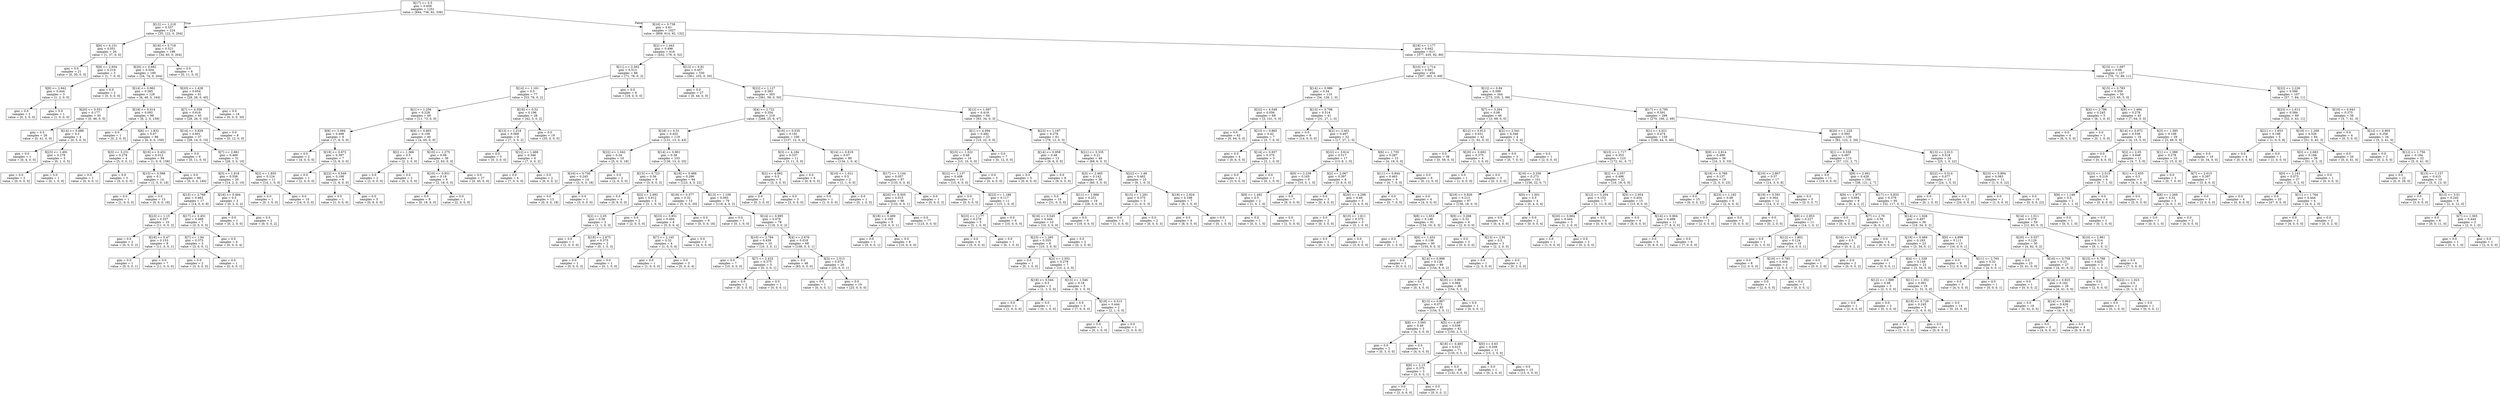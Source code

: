 digraph Tree {
node [shape=box] ;
0 [label="X[17] <= 0.5\ngini = 0.659\nsamples = 1251\nvalue = [844, 736, 92, 336]"] ;
1 [label="X[12] <= 1.218\ngini = 0.557\nsamples = 224\nvalue = [35, 122, 0, 204]"] ;
0 -> 1 [labeldistance=2.5, labelangle=45, headlabel="True"] ;
2 [label="X[6] <= 4.151\ngini = 0.051\nsamples = 26\nvalue = [1, 37, 0, 0]"] ;
1 -> 2 ;
3 [label="gini = 0.0\nsamples = 21\nvalue = [0, 30, 0, 0]"] ;
2 -> 3 ;
4 [label="X[9] <= 2.934\ngini = 0.219\nsamples = 5\nvalue = [1, 7, 0, 0]"] ;
2 -> 4 ;
5 [label="X[8] <= 2.942\ngini = 0.444\nsamples = 3\nvalue = [1, 2, 0, 0]"] ;
4 -> 5 ;
6 [label="gini = 0.0\nsamples = 2\nvalue = [0, 2, 0, 0]"] ;
5 -> 6 ;
7 [label="gini = 0.0\nsamples = 1\nvalue = [1, 0, 0, 0]"] ;
5 -> 7 ;
8 [label="gini = 0.0\nsamples = 2\nvalue = [0, 5, 0, 0]"] ;
4 -> 8 ;
9 [label="X[18] <= 0.718\ngini = 0.521\nsamples = 198\nvalue = [34, 85, 0, 204]"] ;
1 -> 9 ;
10 [label="X[20] <= 0.682\ngini = 0.504\nsamples = 190\nvalue = [34, 74, 0, 204]"] ;
9 -> 10 ;
11 [label="X[14] <= 0.962\ngini = 0.385\nsamples = 129\nvalue = [6, 48, 0, 164]"] ;
10 -> 11 ;
12 [label="X[20] <= 0.551\ngini = 0.177\nsamples = 30\nvalue = [0, 46, 0, 5]"] ;
11 -> 12 ;
13 [label="gini = 0.0\nsamples = 26\nvalue = [0, 41, 0, 0]"] ;
12 -> 13 ;
14 [label="X[14] <= 0.689\ngini = 0.5\nsamples = 4\nvalue = [0, 5, 0, 5]"] ;
12 -> 14 ;
15 [label="gini = 0.0\nsamples = 1\nvalue = [0, 4, 0, 0]"] ;
14 -> 15 ;
16 [label="X[23] <= 1.491\ngini = 0.278\nsamples = 3\nvalue = [0, 1, 0, 5]"] ;
14 -> 16 ;
17 [label="gini = 0.0\nsamples = 2\nvalue = [0, 0, 0, 5]"] ;
16 -> 17 ;
18 [label="gini = 0.0\nsamples = 1\nvalue = [0, 1, 0, 0]"] ;
16 -> 18 ;
19 [label="X[18] <= 0.414\ngini = 0.092\nsamples = 99\nvalue = [6, 2, 0, 159]"] ;
11 -> 19 ;
20 [label="gini = 0.0\nsamples = 1\nvalue = [0, 2, 0, 0]"] ;
19 -> 20 ;
21 [label="X[6] <= 1.832\ngini = 0.07\nsamples = 98\nvalue = [6, 0, 0, 159]"] ;
19 -> 21 ;
22 [label="X[3] <= 3.231\ngini = 0.278\nsamples = 4\nvalue = [5, 0, 0, 1]"] ;
21 -> 22 ;
23 [label="gini = 0.0\nsamples = 1\nvalue = [0, 0, 0, 1]"] ;
22 -> 23 ;
24 [label="gini = 0.0\nsamples = 3\nvalue = [5, 0, 0, 0]"] ;
22 -> 24 ;
25 [label="X[19] <= 0.452\ngini = 0.012\nsamples = 94\nvalue = [1, 0, 0, 158]"] ;
21 -> 25 ;
26 [label="X[15] <= 0.588\ngini = 0.1\nsamples = 14\nvalue = [1, 0, 0, 18]"] ;
25 -> 26 ;
27 [label="gini = 0.0\nsamples = 1\nvalue = [1, 0, 0, 0]"] ;
26 -> 27 ;
28 [label="gini = 0.0\nsamples = 13\nvalue = [0, 0, 0, 18]"] ;
26 -> 28 ;
29 [label="gini = 0.0\nsamples = 80\nvalue = [0, 0, 0, 140]"] ;
25 -> 29 ;
30 [label="X[20] <= 1.428\ngini = 0.654\nsamples = 61\nvalue = [28, 26, 0, 40]"] ;
10 -> 30 ;
31 [label="X[7] <= 4.556\ngini = 0.619\nsamples = 45\nvalue = [28, 26, 0, 10]"] ;
30 -> 31 ;
32 [label="X[14] <= 0.829\ngini = 0.601\nsamples = 37\nvalue = [28, 14, 0, 10]"] ;
31 -> 32 ;
33 [label="gini = 0.0\nsamples = 6\nvalue = [0, 11, 0, 0]"] ;
32 -> 33 ;
34 [label="X[7] <= 2.661\ngini = 0.469\nsamples = 31\nvalue = [28, 3, 0, 10]"] ;
32 -> 34 ;
35 [label="X[5] <= 1.918\ngini = 0.556\nsamples = 20\nvalue = [14, 2, 0, 10]"] ;
34 -> 35 ;
36 [label="X[15] <= 2.768\ngini = 0.463\nsamples = 17\nvalue = [14, 0, 0, 8]"] ;
35 -> 36 ;
37 [label="X[23] <= 1.15\ngini = 0.337\nsamples = 10\nvalue = [11, 0, 0, 3]"] ;
36 -> 37 ;
38 [label="gini = 0.0\nsamples = 2\nvalue = [0, 0, 0, 2]"] ;
37 -> 38 ;
39 [label="X[18] <= 0.47\ngini = 0.153\nsamples = 8\nvalue = [11, 0, 0, 1]"] ;
37 -> 39 ;
40 [label="gini = 0.0\nsamples = 1\nvalue = [0, 0, 0, 1]"] ;
39 -> 40 ;
41 [label="gini = 0.0\nsamples = 7\nvalue = [11, 0, 0, 0]"] ;
39 -> 41 ;
42 [label="X[17] <= 0.451\ngini = 0.469\nsamples = 7\nvalue = [3, 0, 0, 5]"] ;
36 -> 42 ;
43 [label="X[7] <= 1.94\ngini = 0.375\nsamples = 3\nvalue = [3, 0, 0, 1]"] ;
42 -> 43 ;
44 [label="gini = 0.0\nsamples = 2\nvalue = [3, 0, 0, 0]"] ;
43 -> 44 ;
45 [label="gini = 0.0\nsamples = 1\nvalue = [0, 0, 0, 1]"] ;
43 -> 45 ;
46 [label="gini = 0.0\nsamples = 4\nvalue = [0, 0, 0, 4]"] ;
42 -> 46 ;
47 [label="X[16] <= 0.484\ngini = 0.5\nsamples = 3\nvalue = [0, 2, 0, 2]"] ;
35 -> 47 ;
48 [label="gini = 0.0\nsamples = 1\nvalue = [0, 2, 0, 0]"] ;
47 -> 48 ;
49 [label="gini = 0.0\nsamples = 2\nvalue = [0, 0, 0, 2]"] ;
47 -> 49 ;
50 [label="X[2] <= 1.855\ngini = 0.124\nsamples = 11\nvalue = [14, 1, 0, 0]"] ;
34 -> 50 ;
51 [label="gini = 0.0\nsamples = 1\nvalue = [0, 1, 0, 0]"] ;
50 -> 51 ;
52 [label="gini = 0.0\nsamples = 10\nvalue = [14, 0, 0, 0]"] ;
50 -> 52 ;
53 [label="gini = 0.0\nsamples = 8\nvalue = [0, 12, 0, 0]"] ;
31 -> 53 ;
54 [label="gini = 0.0\nsamples = 16\nvalue = [0, 0, 0, 30]"] ;
30 -> 54 ;
55 [label="gini = 0.0\nsamples = 8\nvalue = [0, 11, 0, 0]"] ;
9 -> 55 ;
56 [label="X[16] <= 0.738\ngini = 0.61\nsamples = 1027\nvalue = [809, 614, 92, 132]"] ;
0 -> 56 [labeldistance=2.5, labelangle=-45, headlabel="False"] ;
57 [label="X[2] <= 1.443\ngini = 0.496\nsamples = 416\nvalue = [432, 179, 0, 52]"] ;
56 -> 57 ;
58 [label="X[11] <= 2.392\ngini = 0.513\nsamples = 86\nvalue = [71, 76, 0, 2]"] ;
57 -> 58 ;
59 [label="X[14] <= 1.161\ngini = 0.5\nsamples = 77\nvalue = [53, 76, 0, 2]"] ;
58 -> 59 ;
60 [label="X[1] <= 1.256\ngini = 0.228\nsamples = 49\nvalue = [11, 73, 0, 0]"] ;
59 -> 60 ;
61 [label="X[9] <= 3.094\ngini = 0.498\nsamples = 9\nvalue = [7, 8, 0, 0]"] ;
60 -> 61 ;
62 [label="gini = 0.0\nsamples = 2\nvalue = [4, 0, 0, 0]"] ;
61 -> 62 ;
63 [label="X[19] <= 0.672\ngini = 0.397\nsamples = 7\nvalue = [3, 8, 0, 0]"] ;
61 -> 63 ;
64 [label="gini = 0.0\nsamples = 1\nvalue = [2, 0, 0, 0]"] ;
63 -> 64 ;
65 [label="X[22] <= 0.549\ngini = 0.198\nsamples = 6\nvalue = [1, 8, 0, 0]"] ;
63 -> 65 ;
66 [label="gini = 0.0\nsamples = 1\nvalue = [1, 0, 0, 0]"] ;
65 -> 66 ;
67 [label="gini = 0.0\nsamples = 5\nvalue = [0, 8, 0, 0]"] ;
65 -> 67 ;
68 [label="X[9] <= 0.893\ngini = 0.109\nsamples = 40\nvalue = [4, 65, 0, 0]"] ;
60 -> 68 ;
69 [label="X[2] <= 1.366\ngini = 0.5\nsamples = 4\nvalue = [2, 2, 0, 0]"] ;
68 -> 69 ;
70 [label="gini = 0.0\nsamples = 2\nvalue = [2, 0, 0, 0]"] ;
69 -> 70 ;
71 [label="gini = 0.0\nsamples = 2\nvalue = [0, 2, 0, 0]"] ;
69 -> 71 ;
72 [label="X[10] <= 1.275\ngini = 0.06\nsamples = 36\nvalue = [2, 63, 0, 0]"] ;
68 -> 72 ;
73 [label="X[10] <= 0.931\ngini = 0.18\nsamples = 9\nvalue = [2, 18, 0, 0]"] ;
72 -> 73 ;
74 [label="gini = 0.0\nsamples = 8\nvalue = [0, 18, 0, 0]"] ;
73 -> 74 ;
75 [label="gini = 0.0\nsamples = 1\nvalue = [2, 0, 0, 0]"] ;
73 -> 75 ;
76 [label="gini = 0.0\nsamples = 27\nvalue = [0, 45, 0, 0]"] ;
72 -> 76 ;
77 [label="X[18] <= 0.52\ngini = 0.196\nsamples = 28\nvalue = [42, 3, 0, 2]"] ;
59 -> 77 ;
78 [label="X[13] <= 1.218\ngini = 0.569\nsamples = 9\nvalue = [7, 3, 0, 2]"] ;
77 -> 78 ;
79 [label="gini = 0.0\nsamples = 3\nvalue = [0, 3, 0, 0]"] ;
78 -> 79 ;
80 [label="X[12] <= 1.468\ngini = 0.346\nsamples = 6\nvalue = [7, 0, 0, 2]"] ;
78 -> 80 ;
81 [label="gini = 0.0\nsamples = 4\nvalue = [7, 0, 0, 0]"] ;
80 -> 81 ;
82 [label="gini = 0.0\nsamples = 2\nvalue = [0, 0, 0, 2]"] ;
80 -> 82 ;
83 [label="gini = 0.0\nsamples = 19\nvalue = [35, 0, 0, 0]"] ;
77 -> 83 ;
84 [label="gini = 0.0\nsamples = 9\nvalue = [18, 0, 0, 0]"] ;
58 -> 84 ;
85 [label="X[13] <= 0.91\ngini = 0.457\nsamples = 330\nvalue = [361, 103, 0, 50]"] ;
57 -> 85 ;
86 [label="gini = 0.0\nsamples = 27\nvalue = [0, 44, 0, 0]"] ;
85 -> 86 ;
87 [label="X[22] <= 1.127\ngini = 0.383\nsamples = 303\nvalue = [361, 59, 0, 50]"] ;
85 -> 87 ;
88 [label="X[4] <= 2.722\ngini = 0.354\nsamples = 219\nvalue = [268, 25, 0, 47]"] ;
87 -> 88 ;
89 [label="X[18] <= 0.51\ngini = 0.452\nsamples = 119\nvalue = [131, 13, 0, 43]"] ;
88 -> 89 ;
90 [label="X[22] <= 1.042\ngini = 0.34\nsamples = 16\nvalue = [5, 0, 0, 18]"] ;
89 -> 90 ;
91 [label="X[16] <= 0.736\ngini = 0.245\nsamples = 14\nvalue = [3, 0, 0, 18]"] ;
90 -> 91 ;
92 [label="gini = 0.0\nsamples = 13\nvalue = [0, 0, 0, 18]"] ;
91 -> 92 ;
93 [label="gini = 0.0\nsamples = 1\nvalue = [3, 0, 0, 0]"] ;
91 -> 93 ;
94 [label="gini = 0.0\nsamples = 2\nvalue = [2, 0, 0, 0]"] ;
90 -> 94 ;
95 [label="X[14] <= 0.901\ngini = 0.38\nsamples = 103\nvalue = [126, 13, 0, 25]"] ;
89 -> 95 ;
96 [label="X[15] <= 0.723\ngini = 0.56\nsamples = 9\nvalue = [3, 9, 0, 3]"] ;
95 -> 96 ;
97 [label="gini = 0.0\nsamples = 4\nvalue = [0, 8, 0, 0]"] ;
96 -> 97 ;
98 [label="X[3] <= 2.692\ngini = 0.612\nsamples = 5\nvalue = [3, 1, 0, 3]"] ;
96 -> 98 ;
99 [label="X[2] <= 2.05\ngini = 0.56\nsamples = 3\nvalue = [1, 1, 0, 3]"] ;
98 -> 99 ;
100 [label="gini = 0.0\nsamples = 1\nvalue = [1, 0, 0, 0]"] ;
99 -> 100 ;
101 [label="X[18] <= 2.875\ngini = 0.375\nsamples = 2\nvalue = [0, 1, 0, 3]"] ;
99 -> 101 ;
102 [label="gini = 0.0\nsamples = 1\nvalue = [0, 0, 0, 3]"] ;
101 -> 102 ;
103 [label="gini = 0.0\nsamples = 1\nvalue = [0, 1, 0, 0]"] ;
101 -> 103 ;
104 [label="gini = 0.0\nsamples = 2\nvalue = [2, 0, 0, 0]"] ;
98 -> 104 ;
105 [label="X[19] <= 0.466\ngini = 0.296\nsamples = 94\nvalue = [123, 4, 0, 22]"] ;
95 -> 105 ;
106 [label="X[19] <= 0.377\ngini = 0.32\nsamples = 15\nvalue = [5, 0, 0, 20]"] ;
105 -> 106 ;
107 [label="X[23] <= 0.951\ngini = 0.494\nsamples = 6\nvalue = [5, 0, 0, 4]"] ;
106 -> 107 ;
108 [label="X[7] <= 2.145\ngini = 0.32\nsamples = 4\nvalue = [1, 0, 0, 4]"] ;
107 -> 108 ;
109 [label="gini = 0.0\nsamples = 1\nvalue = [1, 0, 0, 0]"] ;
108 -> 109 ;
110 [label="gini = 0.0\nsamples = 3\nvalue = [0, 0, 0, 4]"] ;
108 -> 110 ;
111 [label="gini = 0.0\nsamples = 2\nvalue = [4, 0, 0, 0]"] ;
107 -> 111 ;
112 [label="gini = 0.0\nsamples = 9\nvalue = [0, 0, 0, 16]"] ;
106 -> 112 ;
113 [label="X[13] <= 1.109\ngini = 0.093\nsamples = 79\nvalue = [118, 4, 0, 2]"] ;
105 -> 113 ;
114 [label="gini = 0.0\nsamples = 1\nvalue = [0, 1, 0, 0]"] ;
113 -> 114 ;
115 [label="X[14] <= 0.995\ngini = 0.079\nsamples = 78\nvalue = [118, 3, 0, 2]"] ;
113 -> 115 ;
116 [label="X[10] <= 2.784\ngini = 0.439\nsamples = 10\nvalue = [10, 3, 0, 1]"] ;
115 -> 116 ;
117 [label="gini = 0.0\nsamples = 7\nvalue = [10, 0, 0, 0]"] ;
116 -> 117 ;
118 [label="X[7] <= 2.433\ngini = 0.375\nsamples = 3\nvalue = [0, 3, 0, 1]"] ;
116 -> 118 ;
119 [label="gini = 0.0\nsamples = 2\nvalue = [0, 3, 0, 0]"] ;
118 -> 119 ;
120 [label="gini = 0.0\nsamples = 1\nvalue = [0, 0, 0, 1]"] ;
118 -> 120 ;
121 [label="X[4] <= 2.676\ngini = 0.018\nsamples = 68\nvalue = [108, 0, 0, 1]"] ;
115 -> 121 ;
122 [label="gini = 0.0\nsamples = 48\nvalue = [83, 0, 0, 0]"] ;
121 -> 122 ;
123 [label="X[3] <= 2.513\ngini = 0.074\nsamples = 20\nvalue = [25, 0, 0, 1]"] ;
121 -> 123 ;
124 [label="gini = 0.0\nsamples = 1\nvalue = [0, 0, 0, 1]"] ;
123 -> 124 ;
125 [label="gini = 0.0\nsamples = 19\nvalue = [25, 0, 0, 0]"] ;
123 -> 125 ;
126 [label="X[16] <= 0.535\ngini = 0.191\nsamples = 100\nvalue = [137, 12, 0, 4]"] ;
88 -> 126 ;
127 [label="X[3] <= 4.184\ngini = 0.337\nsamples = 11\nvalue = [3, 11, 0, 0]"] ;
126 -> 127 ;
128 [label="X[2] <= 4.062\ngini = 0.5\nsamples = 5\nvalue = [3, 3, 0, 0]"] ;
127 -> 128 ;
129 [label="gini = 0.0\nsamples = 2\nvalue = [0, 3, 0, 0]"] ;
128 -> 129 ;
130 [label="gini = 0.0\nsamples = 3\nvalue = [3, 0, 0, 0]"] ;
128 -> 130 ;
131 [label="gini = 0.0\nsamples = 6\nvalue = [0, 8, 0, 0]"] ;
127 -> 131 ;
132 [label="X[14] <= 0.919\ngini = 0.07\nsamples = 89\nvalue = [134, 1, 0, 4]"] ;
126 -> 132 ;
133 [label="X[10] <= 1.021\ngini = 0.5\nsamples = 2\nvalue = [1, 1, 0, 0]"] ;
132 -> 133 ;
134 [label="gini = 0.0\nsamples = 1\nvalue = [1, 0, 0, 0]"] ;
133 -> 134 ;
135 [label="gini = 0.0\nsamples = 1\nvalue = [0, 1, 0, 0]"] ;
133 -> 135 ;
136 [label="X[17] <= 1.144\ngini = 0.057\nsamples = 87\nvalue = [133, 0, 0, 4]"] ;
132 -> 136 ;
137 [label="X[20] <= 0.505\ngini = 0.015\nsamples = 86\nvalue = [133, 0, 0, 1]"] ;
136 -> 137 ;
138 [label="X[18] <= 0.499\ngini = 0.165\nsamples = 9\nvalue = [10, 0, 0, 1]"] ;
137 -> 138 ;
139 [label="gini = 0.0\nsamples = 1\nvalue = [0, 0, 0, 1]"] ;
138 -> 139 ;
140 [label="gini = 0.0\nsamples = 8\nvalue = [10, 0, 0, 0]"] ;
138 -> 140 ;
141 [label="gini = 0.0\nsamples = 77\nvalue = [123, 0, 0, 0]"] ;
137 -> 141 ;
142 [label="gini = 0.0\nsamples = 1\nvalue = [0, 0, 0, 3]"] ;
136 -> 142 ;
143 [label="X[12] <= 1.097\ngini = 0.419\nsamples = 84\nvalue = [93, 34, 0, 3]"] ;
87 -> 143 ;
144 [label="X[1] <= 4.094\ngini = 0.482\nsamples = 23\nvalue = [15, 22, 0, 0]"] ;
143 -> 144 ;
145 [label="X[23] <= 1.322\ngini = 0.48\nsamples = 16\nvalue = [15, 10, 0, 0]"] ;
144 -> 145 ;
146 [label="X[22] <= 1.137\ngini = 0.408\nsamples = 13\nvalue = [15, 6, 0, 0]"] ;
145 -> 146 ;
147 [label="gini = 0.0\nsamples = 2\nvalue = [0, 5, 0, 0]"] ;
146 -> 147 ;
148 [label="X[23] <= 1.188\ngini = 0.117\nsamples = 11\nvalue = [15, 1, 0, 0]"] ;
146 -> 148 ;
149 [label="X[23] <= 1.177\ngini = 0.278\nsamples = 5\nvalue = [5, 1, 0, 0]"] ;
148 -> 149 ;
150 [label="gini = 0.0\nsamples = 4\nvalue = [5, 0, 0, 0]"] ;
149 -> 150 ;
151 [label="gini = 0.0\nsamples = 1\nvalue = [0, 1, 0, 0]"] ;
149 -> 151 ;
152 [label="gini = 0.0\nsamples = 6\nvalue = [10, 0, 0, 0]"] ;
148 -> 152 ;
153 [label="gini = 0.0\nsamples = 3\nvalue = [0, 4, 0, 0]"] ;
145 -> 153 ;
154 [label="gini = 0.0\nsamples = 7\nvalue = [0, 12, 0, 0]"] ;
144 -> 154 ;
155 [label="X[23] <= 1.197\ngini = 0.279\nsamples = 61\nvalue = [78, 12, 0, 3]"] ;
143 -> 155 ;
156 [label="X[14] <= 0.958\ngini = 0.48\nsamples = 13\nvalue = [9, 6, 0, 0]"] ;
155 -> 156 ;
157 [label="gini = 0.0\nsamples = 5\nvalue = [0, 6, 0, 0]"] ;
156 -> 157 ;
158 [label="gini = 0.0\nsamples = 8\nvalue = [9, 0, 0, 0]"] ;
156 -> 158 ;
159 [label="X[21] <= 3.335\ngini = 0.21\nsamples = 48\nvalue = [69, 6, 0, 3]"] ;
155 -> 159 ;
160 [label="X[3] <= 2.465\ngini = 0.142\nsamples = 38\nvalue = [60, 5, 0, 0]"] ;
159 -> 160 ;
161 [label="gini = 0.0\nsamples = 19\nvalue = [31, 0, 0, 0]"] ;
160 -> 161 ;
162 [label="X[11] <= 1.688\ngini = 0.251\nsamples = 19\nvalue = [29, 5, 0, 0]"] ;
160 -> 162 ;
163 [label="X[16] <= 0.545\ngini = 0.444\nsamples = 10\nvalue = [10, 5, 0, 0]"] ;
162 -> 163 ;
164 [label="X[23] <= 1.265\ngini = 0.355\nsamples = 8\nvalue = [10, 3, 0, 0]"] ;
163 -> 164 ;
165 [label="gini = 0.0\nsamples = 1\nvalue = [0, 1, 0, 0]"] ;
164 -> 165 ;
166 [label="X[3] <= 2.552\ngini = 0.278\nsamples = 7\nvalue = [10, 2, 0, 0]"] ;
164 -> 166 ;
167 [label="X[18] <= 0.544\ngini = 0.5\nsamples = 2\nvalue = [1, 1, 0, 0]"] ;
166 -> 167 ;
168 [label="gini = 0.0\nsamples = 1\nvalue = [1, 0, 0, 0]"] ;
167 -> 168 ;
169 [label="gini = 0.0\nsamples = 1\nvalue = [0, 1, 0, 0]"] ;
167 -> 169 ;
170 [label="X[13] <= 1.546\ngini = 0.18\nsamples = 5\nvalue = [9, 1, 0, 0]"] ;
166 -> 170 ;
171 [label="gini = 0.0\nsamples = 3\nvalue = [7, 0, 0, 0]"] ;
170 -> 171 ;
172 [label="X[18] <= 0.513\ngini = 0.444\nsamples = 2\nvalue = [2, 1, 0, 0]"] ;
170 -> 172 ;
173 [label="gini = 0.0\nsamples = 1\nvalue = [0, 1, 0, 0]"] ;
172 -> 173 ;
174 [label="gini = 0.0\nsamples = 1\nvalue = [2, 0, 0, 0]"] ;
172 -> 174 ;
175 [label="gini = 0.0\nsamples = 2\nvalue = [0, 2, 0, 0]"] ;
163 -> 175 ;
176 [label="gini = 0.0\nsamples = 9\nvalue = [19, 0, 0, 0]"] ;
162 -> 176 ;
177 [label="X[22] <= 1.48\ngini = 0.462\nsamples = 10\nvalue = [9, 1, 0, 3]"] ;
159 -> 177 ;
178 [label="X[15] <= 1.291\ngini = 0.375\nsamples = 3\nvalue = [1, 0, 0, 3]"] ;
177 -> 178 ;
179 [label="gini = 0.0\nsamples = 1\nvalue = [1, 0, 0, 0]"] ;
178 -> 179 ;
180 [label="gini = 0.0\nsamples = 2\nvalue = [0, 0, 0, 3]"] ;
178 -> 180 ;
181 [label="X[19] <= 2.824\ngini = 0.198\nsamples = 7\nvalue = [8, 1, 0, 0]"] ;
177 -> 181 ;
182 [label="gini = 0.0\nsamples = 6\nvalue = [8, 0, 0, 0]"] ;
181 -> 182 ;
183 [label="gini = 0.0\nsamples = 1\nvalue = [0, 1, 0, 0]"] ;
181 -> 183 ;
184 [label="X[18] <= 1.177\ngini = 0.642\nsamples = 611\nvalue = [377, 435, 92, 80]"] ;
56 -> 184 ;
185 [label="X[10] <= 1.714\ngini = 0.581\nsamples = 454\nvalue = [307, 363, 3, 69]"] ;
184 -> 185 ;
186 [label="X[14] <= 0.986\ngini = 0.34\nsamples = 110\nvalue = [34, 128, 1, 0]"] ;
185 -> 186 ;
187 [label="X[22] <= 4.548\ngini = 0.056\nsamples = 69\nvalue = [3, 101, 0, 0]"] ;
186 -> 187 ;
188 [label="gini = 0.0\nsamples = 62\nvalue = [0, 94, 0, 0]"] ;
187 -> 188 ;
189 [label="X[13] <= 0.865\ngini = 0.42\nsamples = 7\nvalue = [3, 7, 0, 0]"] ;
187 -> 189 ;
190 [label="gini = 0.0\nsamples = 4\nvalue = [0, 6, 0, 0]"] ;
189 -> 190 ;
191 [label="X[14] <= 0.937\ngini = 0.375\nsamples = 3\nvalue = [3, 1, 0, 0]"] ;
189 -> 191 ;
192 [label="gini = 0.0\nsamples = 2\nvalue = [3, 0, 0, 0]"] ;
191 -> 192 ;
193 [label="gini = 0.0\nsamples = 1\nvalue = [0, 1, 0, 0]"] ;
191 -> 193 ;
194 [label="X[15] <= 0.796\ngini = 0.514\nsamples = 41\nvalue = [31, 27, 1, 0]"] ;
186 -> 194 ;
195 [label="gini = 0.0\nsamples = 9\nvalue = [14, 0, 0, 0]"] ;
194 -> 195 ;
196 [label="X[2] <= 2.401\ngini = 0.497\nsamples = 32\nvalue = [17, 27, 1, 0]"] ;
194 -> 196 ;
197 [label="X[22] <= 3.614\ngini = 0.517\nsamples = 17\nvalue = [13, 8, 1, 0]"] ;
196 -> 197 ;
198 [label="X[0] <= 2.239\ngini = 0.165\nsamples = 9\nvalue = [10, 0, 1, 0]"] ;
197 -> 198 ;
199 [label="X[9] <= 1.492\ngini = 0.5\nsamples = 2\nvalue = [1, 0, 1, 0]"] ;
198 -> 199 ;
200 [label="gini = 0.0\nsamples = 1\nvalue = [0, 0, 1, 0]"] ;
199 -> 200 ;
201 [label="gini = 0.0\nsamples = 1\nvalue = [1, 0, 0, 0]"] ;
199 -> 201 ;
202 [label="gini = 0.0\nsamples = 7\nvalue = [9, 0, 0, 0]"] ;
198 -> 202 ;
203 [label="X[2] <= 2.067\ngini = 0.397\nsamples = 8\nvalue = [3, 8, 0, 0]"] ;
197 -> 203 ;
204 [label="gini = 0.0\nsamples = 3\nvalue = [0, 4, 0, 0]"] ;
203 -> 204 ;
205 [label="X[20] <= 4.298\ngini = 0.49\nsamples = 5\nvalue = [3, 4, 0, 0]"] ;
203 -> 205 ;
206 [label="gini = 0.0\nsamples = 2\nvalue = [0, 3, 0, 0]"] ;
205 -> 206 ;
207 [label="X[10] <= 1.611\ngini = 0.375\nsamples = 3\nvalue = [3, 1, 0, 0]"] ;
205 -> 207 ;
208 [label="gini = 0.0\nsamples = 1\nvalue = [0, 1, 0, 0]"] ;
207 -> 208 ;
209 [label="gini = 0.0\nsamples = 2\nvalue = [3, 0, 0, 0]"] ;
207 -> 209 ;
210 [label="X[6] <= 1.735\ngini = 0.287\nsamples = 15\nvalue = [4, 19, 0, 0]"] ;
196 -> 210 ;
211 [label="X[11] <= 0.944\ngini = 0.463\nsamples = 9\nvalue = [4, 7, 0, 0]"] ;
210 -> 211 ;
212 [label="gini = 0.0\nsamples = 5\nvalue = [0, 7, 0, 0]"] ;
211 -> 212 ;
213 [label="gini = 0.0\nsamples = 4\nvalue = [4, 0, 0, 0]"] ;
211 -> 213 ;
214 [label="gini = 0.0\nsamples = 6\nvalue = [0, 12, 0, 0]"] ;
210 -> 214 ;
215 [label="X[12] <= 0.94\ngini = 0.599\nsamples = 344\nvalue = [273, 235, 2, 69]"] ;
185 -> 215 ;
216 [label="X[7] <= 3.264\ngini = 0.08\nsamples = 46\nvalue = [3, 69, 0, 0]"] ;
215 -> 216 ;
217 [label="X[12] <= 0.913\ngini = 0.031\nsamples = 42\nvalue = [1, 62, 0, 0]"] ;
216 -> 217 ;
218 [label="gini = 0.0\nsamples = 38\nvalue = [0, 59, 0, 0]"] ;
217 -> 218 ;
219 [label="X[20] <= 0.692\ngini = 0.375\nsamples = 4\nvalue = [1, 3, 0, 0]"] ;
217 -> 219 ;
220 [label="gini = 0.0\nsamples = 1\nvalue = [1, 0, 0, 0]"] ;
219 -> 220 ;
221 [label="gini = 0.0\nsamples = 3\nvalue = [0, 3, 0, 0]"] ;
219 -> 221 ;
222 [label="X[2] <= 2.541\ngini = 0.346\nsamples = 4\nvalue = [2, 7, 0, 0]"] ;
216 -> 222 ;
223 [label="gini = 0.0\nsamples = 3\nvalue = [0, 7, 0, 0]"] ;
222 -> 223 ;
224 [label="gini = 0.0\nsamples = 1\nvalue = [2, 0, 0, 0]"] ;
222 -> 224 ;
225 [label="X[17] <= 0.785\ngini = 0.591\nsamples = 298\nvalue = [270, 166, 2, 69]"] ;
215 -> 225 ;
226 [label="X[1] <= 4.021\ngini = 0.474\nsamples = 159\nvalue = [188, 44, 0, 40]"] ;
225 -> 226 ;
227 [label="X[23] <= 1.717\ngini = 0.353\nsamples = 123\nvalue = [172, 41, 0, 7]"] ;
226 -> 227 ;
228 [label="X[16] <= 3.256\ngini = 0.273\nsamples = 101\nvalue = [156, 22, 0, 7]"] ;
227 -> 228 ;
229 [label="X[19] <= 0.829\ngini = 0.213\nsamples = 97\nvalue = [156, 18, 0, 3]"] ;
228 -> 229 ;
230 [label="X[8] <= 1.653\ngini = 0.146\nsamples = 91\nvalue = [154, 10, 0, 3]"] ;
229 -> 230 ;
231 [label="gini = 0.0\nsamples = 1\nvalue = [0, 1, 0, 0]"] ;
230 -> 231 ;
232 [label="X[6] <= 1.452\ngini = 0.136\nsamples = 90\nvalue = [154, 9, 0, 3]"] ;
230 -> 232 ;
233 [label="gini = 0.0\nsamples = 1\nvalue = [0, 0, 0, 1]"] ;
232 -> 233 ;
234 [label="X[14] <= 0.898\ngini = 0.126\nsamples = 89\nvalue = [154, 9, 0, 2]"] ;
232 -> 234 ;
235 [label="gini = 0.0\nsamples = 3\nvalue = [0, 4, 0, 0]"] ;
234 -> 235 ;
236 [label="X[20] <= 0.891\ngini = 0.084\nsamples = 86\nvalue = [154, 5, 0, 2]"] ;
234 -> 236 ;
237 [label="X[13] <= 0.867\ngini = 0.073\nsamples = 85\nvalue = [154, 5, 0, 1]"] ;
236 -> 237 ;
238 [label="X[8] <= 3.595\ngini = 0.49\nsamples = 3\nvalue = [4, 3, 0, 0]"] ;
237 -> 238 ;
239 [label="gini = 0.0\nsamples = 2\nvalue = [0, 3, 0, 0]"] ;
238 -> 239 ;
240 [label="gini = 0.0\nsamples = 1\nvalue = [4, 0, 0, 0]"] ;
238 -> 240 ;
241 [label="X[5] <= 4.497\ngini = 0.039\nsamples = 82\nvalue = [150, 2, 0, 1]"] ;
237 -> 241 ;
242 [label="X[18] <= 0.493\ngini = 0.015\nsamples = 71\nvalue = [135, 0, 0, 1]"] ;
241 -> 242 ;
243 [label="X[8] <= 3.15\ngini = 0.375\nsamples = 3\nvalue = [3, 0, 0, 1]"] ;
242 -> 243 ;
244 [label="gini = 0.0\nsamples = 2\nvalue = [3, 0, 0, 0]"] ;
243 -> 244 ;
245 [label="gini = 0.0\nsamples = 1\nvalue = [0, 0, 0, 1]"] ;
243 -> 245 ;
246 [label="gini = 0.0\nsamples = 68\nvalue = [132, 0, 0, 0]"] ;
242 -> 246 ;
247 [label="X[0] <= 0.63\ngini = 0.208\nsamples = 11\nvalue = [15, 2, 0, 0]"] ;
241 -> 247 ;
248 [label="gini = 0.0\nsamples = 1\nvalue = [0, 2, 0, 0]"] ;
247 -> 248 ;
249 [label="gini = 0.0\nsamples = 10\nvalue = [15, 0, 0, 0]"] ;
247 -> 249 ;
250 [label="gini = 0.0\nsamples = 1\nvalue = [0, 0, 0, 1]"] ;
236 -> 250 ;
251 [label="X[9] <= 3.268\ngini = 0.32\nsamples = 6\nvalue = [2, 8, 0, 0]"] ;
229 -> 251 ;
252 [label="gini = 0.0\nsamples = 3\nvalue = [0, 6, 0, 0]"] ;
251 -> 252 ;
253 [label="X[13] <= 2.91\ngini = 0.5\nsamples = 3\nvalue = [2, 2, 0, 0]"] ;
251 -> 253 ;
254 [label="gini = 0.0\nsamples = 1\nvalue = [2, 0, 0, 0]"] ;
253 -> 254 ;
255 [label="gini = 0.0\nsamples = 2\nvalue = [0, 2, 0, 0]"] ;
253 -> 255 ;
256 [label="X[0] <= 1.001\ngini = 0.5\nsamples = 4\nvalue = [0, 4, 0, 4]"] ;
228 -> 256 ;
257 [label="gini = 0.0\nsamples = 2\nvalue = [0, 4, 0, 0]"] ;
256 -> 257 ;
258 [label="gini = 0.0\nsamples = 2\nvalue = [0, 0, 0, 4]"] ;
256 -> 258 ;
259 [label="X[2] <= 2.357\ngini = 0.496\nsamples = 22\nvalue = [16, 19, 0, 0]"] ;
227 -> 259 ;
260 [label="X[12] <= 3.204\ngini = 0.153\nsamples = 7\nvalue = [1, 11, 0, 0]"] ;
259 -> 260 ;
261 [label="X[20] <= 0.664\ngini = 0.444\nsamples = 3\nvalue = [1, 2, 0, 0]"] ;
260 -> 261 ;
262 [label="gini = 0.0\nsamples = 1\nvalue = [1, 0, 0, 0]"] ;
261 -> 262 ;
263 [label="gini = 0.0\nsamples = 2\nvalue = [0, 2, 0, 0]"] ;
261 -> 263 ;
264 [label="gini = 0.0\nsamples = 4\nvalue = [0, 9, 0, 0]"] ;
260 -> 264 ;
265 [label="X[5] <= 2.954\ngini = 0.454\nsamples = 15\nvalue = [15, 8, 0, 0]"] ;
259 -> 265 ;
266 [label="gini = 0.0\nsamples = 4\nvalue = [8, 0, 0, 0]"] ;
265 -> 266 ;
267 [label="X[14] <= 0.964\ngini = 0.498\nsamples = 11\nvalue = [7, 8, 0, 0]"] ;
265 -> 267 ;
268 [label="gini = 0.0\nsamples = 5\nvalue = [0, 8, 0, 0]"] ;
267 -> 268 ;
269 [label="gini = 0.0\nsamples = 6\nvalue = [7, 0, 0, 0]"] ;
267 -> 269 ;
270 [label="X[9] <= 2.814\ngini = 0.499\nsamples = 36\nvalue = [16, 3, 0, 33]"] ;
226 -> 270 ;
271 [label="X[18] <= 0.769\ngini = 0.137\nsamples = 19\nvalue = [2, 0, 0, 25]"] ;
270 -> 271 ;
272 [label="gini = 0.0\nsamples = 15\nvalue = [0, 0, 0, 22]"] ;
271 -> 272 ;
273 [label="X[23] <= 1.182\ngini = 0.48\nsamples = 4\nvalue = [2, 0, 0, 3]"] ;
271 -> 273 ;
274 [label="gini = 0.0\nsamples = 2\nvalue = [2, 0, 0, 0]"] ;
273 -> 274 ;
275 [label="gini = 0.0\nsamples = 2\nvalue = [0, 0, 0, 3]"] ;
273 -> 275 ;
276 [label="X[10] <= 2.807\ngini = 0.57\nsamples = 17\nvalue = [14, 3, 0, 8]"] ;
270 -> 276 ;
277 [label="X[19] <= 0.591\ngini = 0.364\nsamples = 12\nvalue = [14, 3, 0, 1]"] ;
276 -> 277 ;
278 [label="gini = 0.0\nsamples = 1\nvalue = [0, 2, 0, 0]"] ;
277 -> 278 ;
279 [label="X[8] <= 2.853\ngini = 0.227\nsamples = 11\nvalue = [14, 1, 0, 1]"] ;
277 -> 279 ;
280 [label="gini = 0.0\nsamples = 1\nvalue = [0, 1, 0, 0]"] ;
279 -> 280 ;
281 [label="X[12] <= 1.802\ngini = 0.124\nsamples = 10\nvalue = [14, 0, 0, 1]"] ;
279 -> 281 ;
282 [label="gini = 0.0\nsamples = 8\nvalue = [12, 0, 0, 0]"] ;
281 -> 282 ;
283 [label="X[19] <= 0.785\ngini = 0.444\nsamples = 2\nvalue = [2, 0, 0, 1]"] ;
281 -> 283 ;
284 [label="gini = 0.0\nsamples = 1\nvalue = [2, 0, 0, 0]"] ;
283 -> 284 ;
285 [label="gini = 0.0\nsamples = 1\nvalue = [0, 0, 0, 1]"] ;
283 -> 285 ;
286 [label="gini = 0.0\nsamples = 5\nvalue = [0, 0, 0, 7]"] ;
276 -> 286 ;
287 [label="X[20] <= 1.225\ngini = 0.593\nsamples = 139\nvalue = [82, 122, 2, 29]"] ;
225 -> 287 ;
288 [label="X[1] <= 0.558\ngini = 0.487\nsamples = 115\nvalue = [57, 121, 2, 7]"] ;
287 -> 288 ;
289 [label="gini = 0.0\nsamples = 11\nvalue = [19, 0, 0, 0]"] ;
288 -> 289 ;
290 [label="X[8] <= 2.461\ngini = 0.428\nsamples = 104\nvalue = [38, 121, 2, 7]"] ;
288 -> 290 ;
291 [label="X[9] <= 1.973\ngini = 0.694\nsamples = 9\nvalue = [6, 4, 2, 2]"] ;
290 -> 291 ;
292 [label="gini = 0.0\nsamples = 2\nvalue = [0, 4, 0, 0]"] ;
291 -> 292 ;
293 [label="X[7] <= 2.76\ngini = 0.56\nsamples = 7\nvalue = [6, 0, 2, 2]"] ;
291 -> 293 ;
294 [label="X[16] <= 3.02\ngini = 0.5\nsamples = 3\nvalue = [0, 0, 2, 2]"] ;
293 -> 294 ;
295 [label="gini = 0.0\nsamples = 1\nvalue = [0, 0, 2, 0]"] ;
294 -> 295 ;
296 [label="gini = 0.0\nsamples = 2\nvalue = [0, 0, 0, 2]"] ;
294 -> 296 ;
297 [label="gini = 0.0\nsamples = 4\nvalue = [6, 0, 0, 0]"] ;
293 -> 297 ;
298 [label="X[17] <= 0.833\ngini = 0.379\nsamples = 95\nvalue = [32, 117, 0, 5]"] ;
290 -> 298 ;
299 [label="X[14] <= 1.026\ngini = 0.497\nsamples = 36\nvalue = [19, 34, 0, 2]"] ;
298 -> 299 ;
300 [label="X[18] <= 0.469\ngini = 0.193\nsamples = 23\nvalue = [3, 34, 0, 1]"] ;
299 -> 300 ;
301 [label="gini = 0.0\nsamples = 1\nvalue = [0, 0, 0, 1]"] ;
300 -> 301 ;
302 [label="X[4] <= 1.339\ngini = 0.149\nsamples = 22\nvalue = [3, 34, 0, 0]"] ;
300 -> 302 ;
303 [label="X[12] <= 1.589\ngini = 0.48\nsamples = 3\nvalue = [2, 3, 0, 0]"] ;
302 -> 303 ;
304 [label="gini = 0.0\nsamples = 1\nvalue = [2, 0, 0, 0]"] ;
303 -> 304 ;
305 [label="gini = 0.0\nsamples = 2\nvalue = [0, 3, 0, 0]"] ;
303 -> 305 ;
306 [label="X[11] <= 1.352\ngini = 0.061\nsamples = 19\nvalue = [1, 31, 0, 0]"] ;
302 -> 306 ;
307 [label="X[19] <= 0.729\ngini = 0.245\nsamples = 5\nvalue = [1, 6, 0, 0]"] ;
306 -> 307 ;
308 [label="gini = 0.0\nsamples = 1\nvalue = [1, 0, 0, 0]"] ;
307 -> 308 ;
309 [label="gini = 0.0\nsamples = 4\nvalue = [0, 6, 0, 0]"] ;
307 -> 309 ;
310 [label="gini = 0.0\nsamples = 14\nvalue = [0, 25, 0, 0]"] ;
306 -> 310 ;
311 [label="X[6] <= 4.898\ngini = 0.111\nsamples = 13\nvalue = [16, 0, 0, 1]"] ;
299 -> 311 ;
312 [label="gini = 0.0\nsamples = 9\nvalue = [12, 0, 0, 0]"] ;
311 -> 312 ;
313 [label="X[11] <= 2.765\ngini = 0.32\nsamples = 4\nvalue = [4, 0, 0, 1]"] ;
311 -> 313 ;
314 [label="gini = 0.0\nsamples = 3\nvalue = [4, 0, 0, 0]"] ;
313 -> 314 ;
315 [label="gini = 0.0\nsamples = 1\nvalue = [0, 0, 0, 1]"] ;
313 -> 315 ;
316 [label="X[14] <= 1.011\ngini = 0.279\nsamples = 59\nvalue = [13, 83, 0, 3]"] ;
298 -> 316 ;
317 [label="X[20] <= 0.557\ngini = 0.129\nsamples = 50\nvalue = [4, 82, 0, 2]"] ;
316 -> 317 ;
318 [label="gini = 0.0\nsamples = 23\nvalue = [0, 41, 0, 0]"] ;
317 -> 318 ;
319 [label="X[16] <= 0.759\ngini = 0.23\nsamples = 27\nvalue = [4, 41, 0, 2]"] ;
317 -> 319 ;
320 [label="gini = 0.0\nsamples = 1\nvalue = [0, 0, 0, 2]"] ;
319 -> 320 ;
321 [label="X[14] <= 0.925\ngini = 0.162\nsamples = 26\nvalue = [4, 41, 0, 0]"] ;
319 -> 321 ;
322 [label="gini = 0.0\nsamples = 19\nvalue = [0, 32, 0, 0]"] ;
321 -> 322 ;
323 [label="X[14] <= 0.963\ngini = 0.426\nsamples = 7\nvalue = [4, 9, 0, 0]"] ;
321 -> 323 ;
324 [label="gini = 0.0\nsamples = 3\nvalue = [4, 0, 0, 0]"] ;
323 -> 324 ;
325 [label="gini = 0.0\nsamples = 4\nvalue = [0, 9, 0, 0]"] ;
323 -> 325 ;
326 [label="X[10] <= 2.961\ngini = 0.314\nsamples = 9\nvalue = [9, 1, 0, 1]"] ;
316 -> 326 ;
327 [label="X[15] <= 0.788\ngini = 0.625\nsamples = 3\nvalue = [2, 1, 0, 1]"] ;
326 -> 327 ;
328 [label="gini = 0.0\nsamples = 1\nvalue = [2, 0, 0, 0]"] ;
327 -> 328 ;
329 [label="X[22] <= 1.023\ngini = 0.5\nsamples = 2\nvalue = [0, 1, 0, 1]"] ;
327 -> 329 ;
330 [label="gini = 0.0\nsamples = 1\nvalue = [0, 1, 0, 0]"] ;
329 -> 330 ;
331 [label="gini = 0.0\nsamples = 1\nvalue = [0, 0, 0, 1]"] ;
329 -> 331 ;
332 [label="gini = 0.0\nsamples = 6\nvalue = [7, 0, 0, 0]"] ;
326 -> 332 ;
333 [label="X[13] <= 2.013\ngini = 0.518\nsamples = 24\nvalue = [25, 1, 0, 22]"] ;
287 -> 333 ;
334 [label="X[22] <= 0.514\ngini = 0.077\nsamples = 13\nvalue = [24, 1, 0, 0]"] ;
333 -> 334 ;
335 [label="gini = 0.0\nsamples = 1\nvalue = [0, 1, 0, 0]"] ;
334 -> 335 ;
336 [label="gini = 0.0\nsamples = 12\nvalue = [24, 0, 0, 0]"] ;
334 -> 336 ;
337 [label="X[23] <= 0.994\ngini = 0.083\nsamples = 11\nvalue = [1, 0, 0, 22]"] ;
333 -> 337 ;
338 [label="gini = 0.0\nsamples = 1\nvalue = [1, 0, 0, 0]"] ;
337 -> 338 ;
339 [label="gini = 0.0\nsamples = 10\nvalue = [0, 0, 0, 22]"] ;
337 -> 339 ;
340 [label="X[15] <= 1.097\ngini = 0.69\nsamples = 157\nvalue = [70, 72, 89, 11]"] ;
184 -> 340 ;
341 [label="X[15] <= 0.783\ngini = 0.359\nsamples = 50\nvalue = [13, 65, 5, 0]"] ;
340 -> 341 ;
342 [label="X[4] <= 2.786\ngini = 0.245\nsamples = 5\nvalue = [6, 1, 0, 0]"] ;
341 -> 342 ;
343 [label="gini = 0.0\nsamples = 4\nvalue = [6, 0, 0, 0]"] ;
342 -> 343 ;
344 [label="gini = 0.0\nsamples = 1\nvalue = [0, 1, 0, 0]"] ;
342 -> 344 ;
345 [label="X[9] <= 1.484\ngini = 0.278\nsamples = 45\nvalue = [7, 64, 5, 0]"] ;
341 -> 345 ;
346 [label="X[14] <= 0.872\ngini = 0.538\nsamples = 16\nvalue = [4, 15, 5, 0]"] ;
345 -> 346 ;
347 [label="gini = 0.0\nsamples = 5\nvalue = [0, 8, 0, 0]"] ;
346 -> 347 ;
348 [label="X[2] <= 2.05\ngini = 0.648\nsamples = 11\nvalue = [4, 7, 5, 0]"] ;
346 -> 348 ;
349 [label="X[23] <= 2.515\ngini = 0.219\nsamples = 6\nvalue = [0, 7, 1, 0]"] ;
348 -> 349 ;
350 [label="X[9] <= 1.149\ngini = 0.5\nsamples = 2\nvalue = [0, 1, 1, 0]"] ;
349 -> 350 ;
351 [label="gini = 0.0\nsamples = 1\nvalue = [0, 0, 1, 0]"] ;
350 -> 351 ;
352 [label="gini = 0.0\nsamples = 1\nvalue = [0, 1, 0, 0]"] ;
350 -> 352 ;
353 [label="gini = 0.0\nsamples = 4\nvalue = [0, 6, 0, 0]"] ;
349 -> 353 ;
354 [label="X[1] <= 2.455\ngini = 0.5\nsamples = 5\nvalue = [4, 0, 4, 0]"] ;
348 -> 354 ;
355 [label="gini = 0.0\nsamples = 2\nvalue = [0, 0, 3, 0]"] ;
354 -> 355 ;
356 [label="X[8] <= 1.269\ngini = 0.32\nsamples = 3\nvalue = [4, 0, 1, 0]"] ;
354 -> 356 ;
357 [label="gini = 0.0\nsamples = 1\nvalue = [0, 0, 1, 0]"] ;
356 -> 357 ;
358 [label="gini = 0.0\nsamples = 2\nvalue = [4, 0, 0, 0]"] ;
356 -> 358 ;
359 [label="X[3] <= 1.385\ngini = 0.109\nsamples = 29\nvalue = [3, 49, 0, 0]"] ;
345 -> 359 ;
360 [label="X[1] <= 1.389\ngini = 0.278\nsamples = 10\nvalue = [3, 15, 0, 0]"] ;
359 -> 360 ;
361 [label="gini = 0.0\nsamples = 3\nvalue = [0, 7, 0, 0]"] ;
360 -> 361 ;
362 [label="X[7] <= 2.615\ngini = 0.397\nsamples = 7\nvalue = [3, 8, 0, 0]"] ;
360 -> 362 ;
363 [label="gini = 0.0\nsamples = 3\nvalue = [3, 0, 0, 0]"] ;
362 -> 363 ;
364 [label="gini = 0.0\nsamples = 4\nvalue = [0, 8, 0, 0]"] ;
362 -> 364 ;
365 [label="gini = 0.0\nsamples = 19\nvalue = [0, 34, 0, 0]"] ;
359 -> 365 ;
366 [label="X[22] <= 2.226\ngini = 0.586\nsamples = 107\nvalue = [57, 7, 84, 11]"] ;
340 -> 366 ;
367 [label="X[23] <= 1.612\ngini = 0.584\nsamples = 69\nvalue = [52, 0, 43, 11]"] ;
366 -> 367 ;
368 [label="X[21] <= 1.653\ngini = 0.198\nsamples = 5\nvalue = [1, 0, 0, 8]"] ;
367 -> 368 ;
369 [label="gini = 0.0\nsamples = 4\nvalue = [0, 0, 0, 8]"] ;
368 -> 369 ;
370 [label="gini = 0.0\nsamples = 1\nvalue = [1, 0, 0, 0]"] ;
368 -> 370 ;
371 [label="X[19] <= 1.208\ngini = 0.526\nsamples = 64\nvalue = [51, 0, 43, 3]"] ;
367 -> 371 ;
372 [label="X[3] <= 2.683\ngini = 0.166\nsamples = 38\nvalue = [51, 0, 2, 3]"] ;
371 -> 372 ;
373 [label="X[0] <= 2.143\ngini = 0.073\nsamples = 37\nvalue = [51, 0, 2, 0]"] ;
372 -> 373 ;
374 [label="gini = 0.0\nsamples = 33\nvalue = [47, 0, 0, 0]"] ;
373 -> 374 ;
375 [label="X[11] <= 1.764\ngini = 0.444\nsamples = 4\nvalue = [4, 0, 2, 0]"] ;
373 -> 375 ;
376 [label="gini = 0.0\nsamples = 2\nvalue = [4, 0, 0, 0]"] ;
375 -> 376 ;
377 [label="gini = 0.0\nsamples = 2\nvalue = [0, 0, 2, 0]"] ;
375 -> 377 ;
378 [label="gini = 0.0\nsamples = 1\nvalue = [0, 0, 0, 3]"] ;
372 -> 378 ;
379 [label="gini = 0.0\nsamples = 26\nvalue = [0, 0, 41, 0]"] ;
371 -> 379 ;
380 [label="X[10] <= 0.943\ngini = 0.375\nsamples = 38\nvalue = [5, 7, 41, 0]"] ;
366 -> 380 ;
381 [label="gini = 0.0\nsamples = 4\nvalue = [0, 5, 0, 0]"] ;
380 -> 381 ;
382 [label="X[12] <= 0.905\ngini = 0.258\nsamples = 34\nvalue = [5, 2, 41, 0]"] ;
380 -> 382 ;
383 [label="gini = 0.0\nsamples = 2\nvalue = [0, 2, 0, 0]"] ;
382 -> 383 ;
384 [label="X[12] <= 1.756\ngini = 0.194\nsamples = 32\nvalue = [5, 0, 41, 0]"] ;
382 -> 384 ;
385 [label="gini = 0.0\nsamples = 22\nvalue = [0, 0, 29, 0]"] ;
384 -> 385 ;
386 [label="X[15] <= 1.157\ngini = 0.415\nsamples = 10\nvalue = [5, 0, 12, 0]"] ;
384 -> 386 ;
387 [label="gini = 0.0\nsamples = 2\nvalue = [3, 0, 0, 0]"] ;
386 -> 387 ;
388 [label="X[13] <= 3.51\ngini = 0.245\nsamples = 8\nvalue = [2, 0, 12, 0]"] ;
386 -> 388 ;
389 [label="gini = 0.0\nsamples = 6\nvalue = [0, 0, 11, 0]"] ;
388 -> 389 ;
390 [label="X[7] <= 1.365\ngini = 0.444\nsamples = 2\nvalue = [2, 0, 1, 0]"] ;
388 -> 390 ;
391 [label="gini = 0.0\nsamples = 1\nvalue = [0, 0, 1, 0]"] ;
390 -> 391 ;
392 [label="gini = 0.0\nsamples = 1\nvalue = [2, 0, 0, 0]"] ;
390 -> 392 ;
}